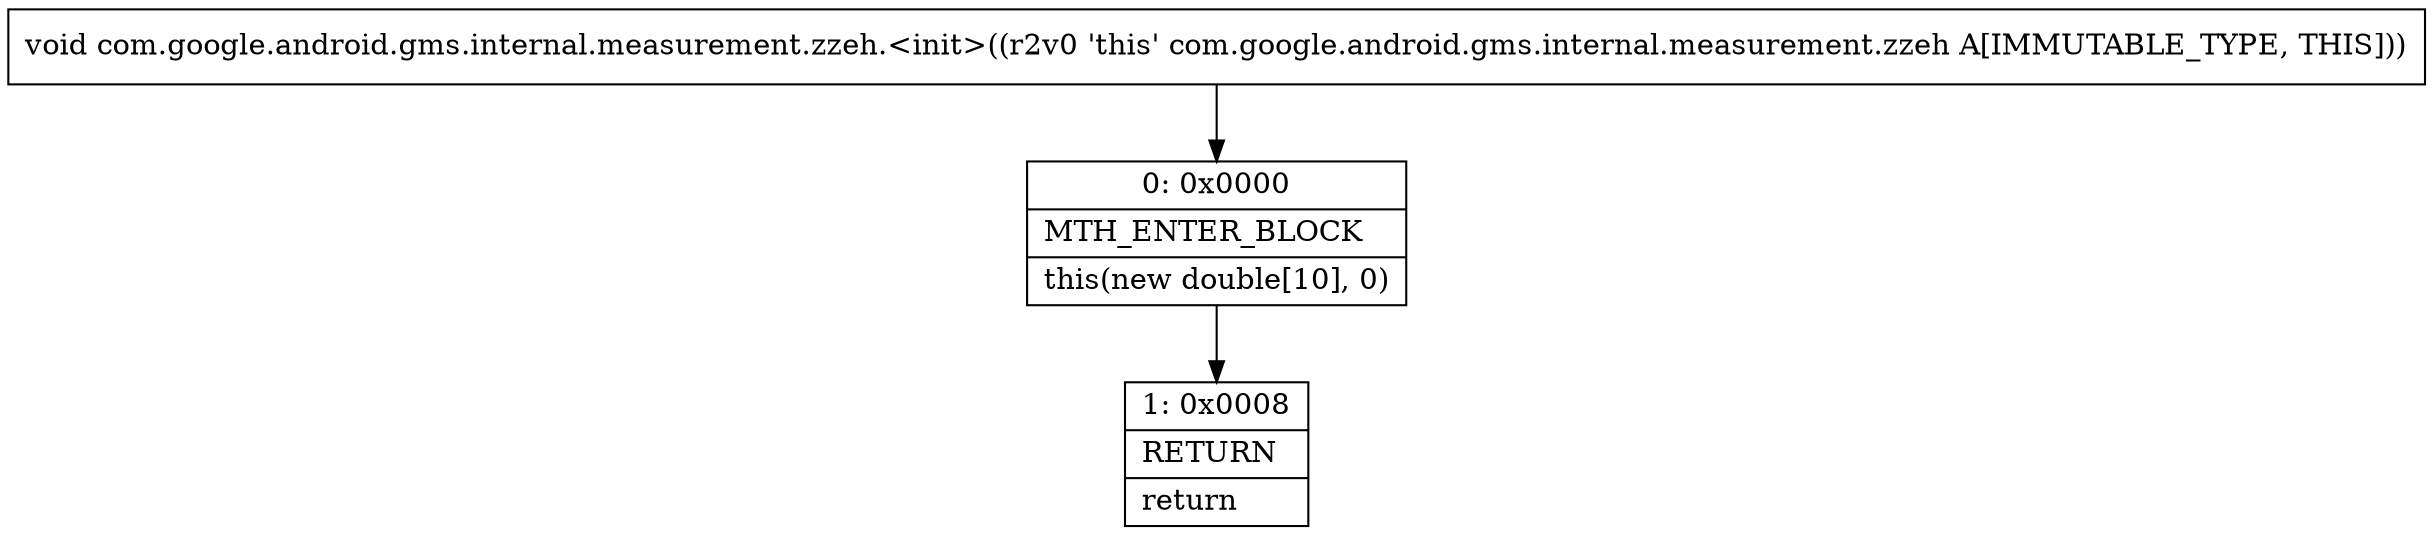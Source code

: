 digraph "CFG forcom.google.android.gms.internal.measurement.zzeh.\<init\>()V" {
Node_0 [shape=record,label="{0\:\ 0x0000|MTH_ENTER_BLOCK\l|this(new double[10], 0)\l}"];
Node_1 [shape=record,label="{1\:\ 0x0008|RETURN\l|return\l}"];
MethodNode[shape=record,label="{void com.google.android.gms.internal.measurement.zzeh.\<init\>((r2v0 'this' com.google.android.gms.internal.measurement.zzeh A[IMMUTABLE_TYPE, THIS])) }"];
MethodNode -> Node_0;
Node_0 -> Node_1;
}

